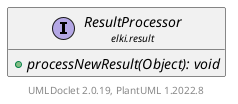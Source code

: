 @startuml
    remove .*\.(Instance|Par|Parameterizer|Factory)$
    set namespaceSeparator none
    hide empty fields
    hide empty methods

    interface "<size:14>ResultProcessor\n<size:10>elki.result" as elki.result.ResultProcessor [[ResultProcessor.html]] {
        {abstract} +processNewResult(Object): void
    }

    center footer UMLDoclet 2.0.19, PlantUML 1.2022.8
@enduml
